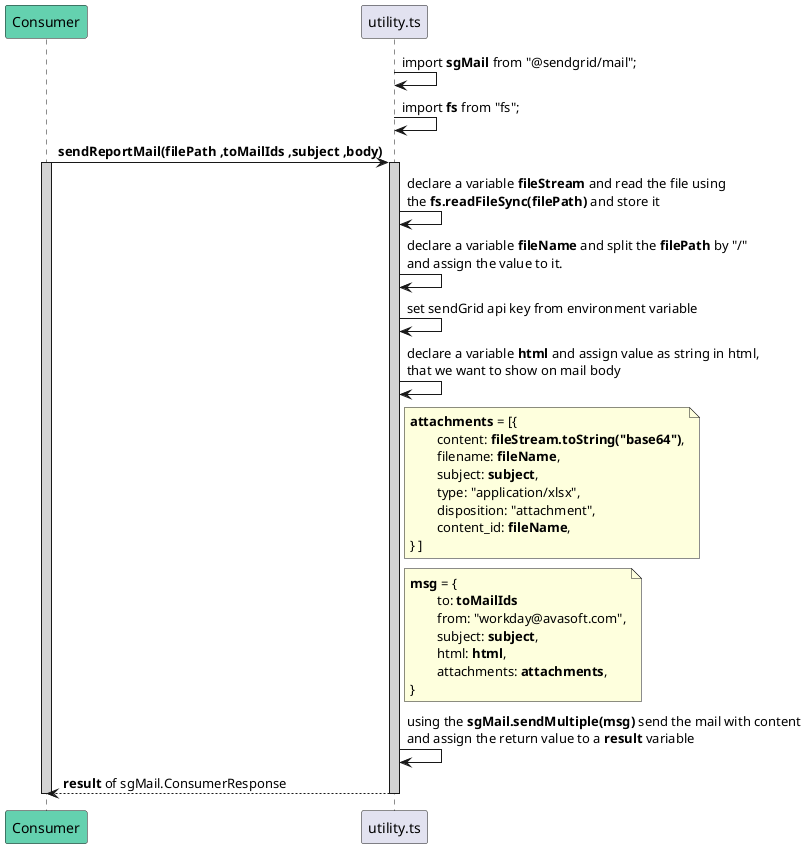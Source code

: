 @startuml sendReportMail method
participant Consumer #64D1AF
participant utility.ts

utility.ts -> utility.ts : import **sgMail** from "@sendgrid/mail";
utility.ts -> utility.ts : import **fs** from "fs";

Consumer -> utility.ts : **sendReportMail(filePath ,toMailIds ,subject ,body)**
activate Consumer #D3D3D3
activate utility.ts #D3D3D3
    utility.ts -> utility.ts : declare a variable **fileStream** and read the file using \nthe **fs.readFileSync(filePath)** and store it 
    utility.ts -> utility.ts : declare a variable **fileName** and split the **filePath** by "/" \nand assign the value to it.
    utility.ts -> utility.ts : set sendGrid api key from environment variable
    
    utility.ts -> utility.ts : declare a variable **html** and assign value as string in html, \nthat we want to show on mail body
    note right of utility.ts : **attachments** = [{\n\tcontent: **fileStream.toString("base64")**,\n\tfilename: **fileName**,\n\tsubject: **subject**,\n\ttype: "application/xlsx",\n\tdisposition: "attachment",\n\tcontent_id: **fileName**,\n} ]
    note right of utility.ts : **msg** = {\n\tto: **toMailIds**\n\tfrom: "workday@avasoft.com",\n\tsubject: **subject**,\n\thtml: **html**,\n\tattachments: **attachments**,\n}

    utility.ts -> utility.ts : using the **sgMail.sendMultiple(msg)** send the mail with content \nand assign the return value to a **result** variable
    Consumer <-- utility.ts : **result** of sgMail.ConsumerResponse
deactivate utility.ts
deactivate Consumer

@enduml
